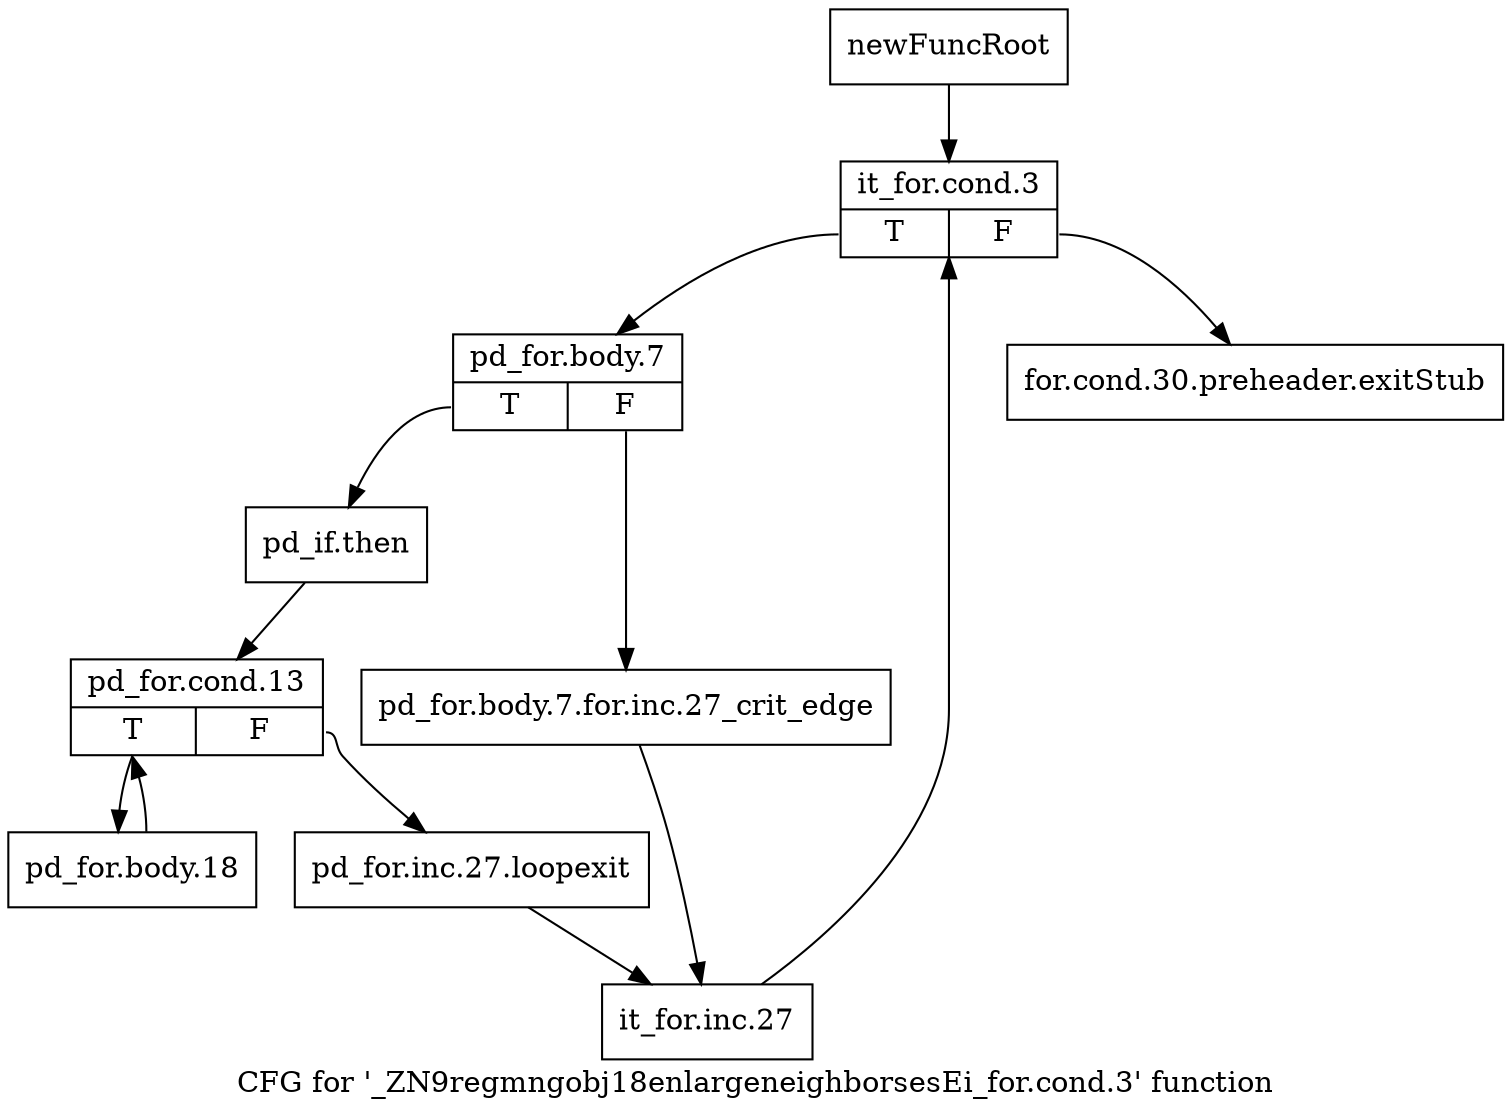 digraph "CFG for '_ZN9regmngobj18enlargeneighborsesEi_for.cond.3' function" {
	label="CFG for '_ZN9regmngobj18enlargeneighborsesEi_for.cond.3' function";

	Node0x24402b0 [shape=record,label="{newFuncRoot}"];
	Node0x24402b0 -> Node0x2453670;
	Node0x2453620 [shape=record,label="{for.cond.30.preheader.exitStub}"];
	Node0x2453670 [shape=record,label="{it_for.cond.3|{<s0>T|<s1>F}}"];
	Node0x2453670:s0 -> Node0x24536c0;
	Node0x2453670:s1 -> Node0x2453620;
	Node0x24536c0 [shape=record,label="{pd_for.body.7|{<s0>T|<s1>F}}"];
	Node0x24536c0:s0 -> Node0x2453760;
	Node0x24536c0:s1 -> Node0x2453710;
	Node0x2453710 [shape=record,label="{pd_for.body.7.for.inc.27_crit_edge}"];
	Node0x2453710 -> Node0x2453850;
	Node0x2453760 [shape=record,label="{pd_if.then}"];
	Node0x2453760 -> Node0x24537b0;
	Node0x24537b0 [shape=record,label="{pd_for.cond.13|{<s0>T|<s1>F}}"];
	Node0x24537b0:s0 -> Node0x24538a0;
	Node0x24537b0:s1 -> Node0x2453800;
	Node0x2453800 [shape=record,label="{pd_for.inc.27.loopexit}"];
	Node0x2453800 -> Node0x2453850;
	Node0x2453850 [shape=record,label="{it_for.inc.27}"];
	Node0x2453850 -> Node0x2453670;
	Node0x24538a0 [shape=record,label="{pd_for.body.18}"];
	Node0x24538a0 -> Node0x24537b0;
}

